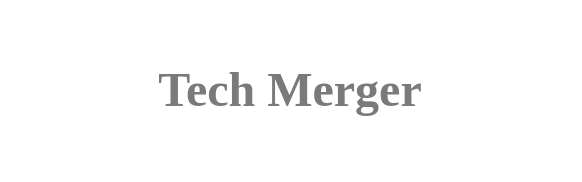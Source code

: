 <mxfile version="14.9.6" type="github">
  <diagram id="BamuSz4PVHbhIfCLuy0U" name="Page-1">
    <mxGraphModel dx="1328" dy="802" grid="1" gridSize="10" guides="1" tooltips="1" connect="1" arrows="1" fold="1" page="1" pageScale="1" pageWidth="827" pageHeight="1169" math="0" shadow="0">
      <root>
        <mxCell id="0" />
        <mxCell id="1" parent="0" />
        <mxCell id="tYjXk9eKjlTHRl9EI4Dv-1" value="&lt;font style=&quot;font-size: 24px&quot;&gt;Tech Merger&lt;/font&gt;" style="rounded=1;whiteSpace=wrap;html=1;fillColor=none;strokeColor=none;fontFamily=Georgia;fontStyle=1;fontColor=#57595c;textOpacity=80;" vertex="1" parent="1">
          <mxGeometry x="290" y="190" width="290" height="90" as="geometry" />
        </mxCell>
      </root>
    </mxGraphModel>
  </diagram>
</mxfile>
